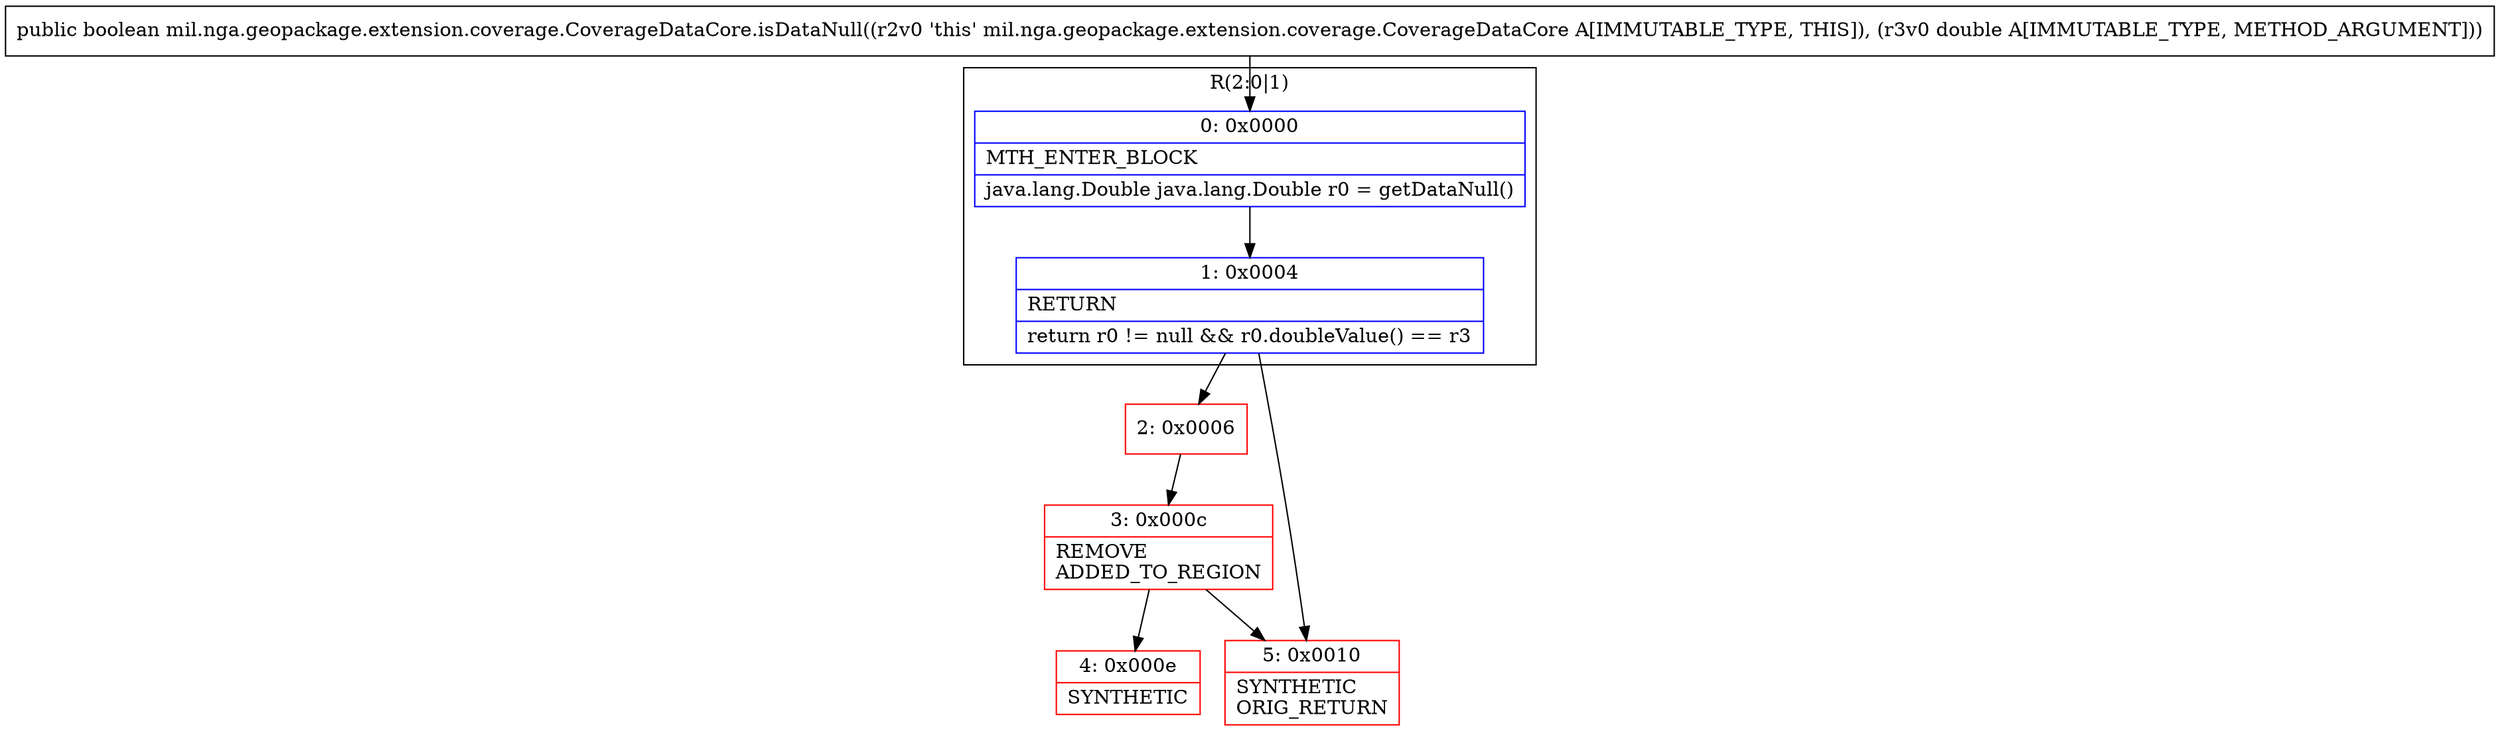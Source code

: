 digraph "CFG formil.nga.geopackage.extension.coverage.CoverageDataCore.isDataNull(D)Z" {
subgraph cluster_Region_1286425041 {
label = "R(2:0|1)";
node [shape=record,color=blue];
Node_0 [shape=record,label="{0\:\ 0x0000|MTH_ENTER_BLOCK\l|java.lang.Double java.lang.Double r0 = getDataNull()\l}"];
Node_1 [shape=record,label="{1\:\ 0x0004|RETURN\l|return r0 != null && r0.doubleValue() == r3\l}"];
}
Node_2 [shape=record,color=red,label="{2\:\ 0x0006}"];
Node_3 [shape=record,color=red,label="{3\:\ 0x000c|REMOVE\lADDED_TO_REGION\l}"];
Node_4 [shape=record,color=red,label="{4\:\ 0x000e|SYNTHETIC\l}"];
Node_5 [shape=record,color=red,label="{5\:\ 0x0010|SYNTHETIC\lORIG_RETURN\l}"];
MethodNode[shape=record,label="{public boolean mil.nga.geopackage.extension.coverage.CoverageDataCore.isDataNull((r2v0 'this' mil.nga.geopackage.extension.coverage.CoverageDataCore A[IMMUTABLE_TYPE, THIS]), (r3v0 double A[IMMUTABLE_TYPE, METHOD_ARGUMENT])) }"];
MethodNode -> Node_0;
Node_0 -> Node_1;
Node_1 -> Node_2;
Node_1 -> Node_5;
Node_2 -> Node_3;
Node_3 -> Node_4;
Node_3 -> Node_5;
}

